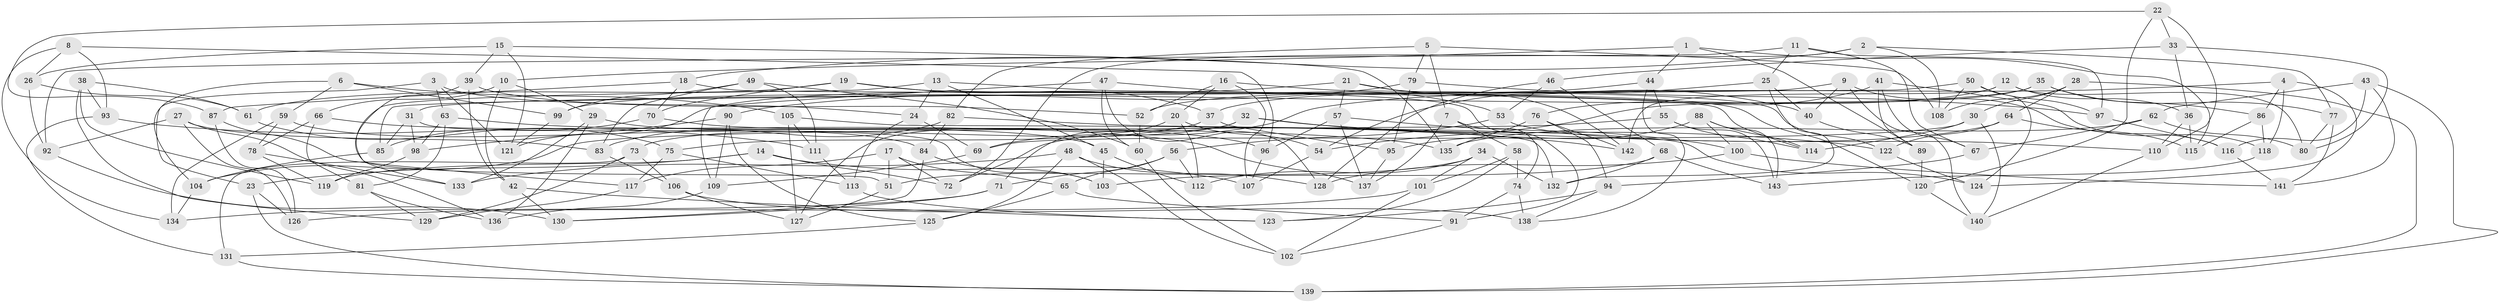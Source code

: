 // coarse degree distribution, {4: 0.55, 6: 0.39, 5: 0.04, 3: 0.02}
// Generated by graph-tools (version 1.1) at 2025/24/03/03/25 07:24:22]
// undirected, 143 vertices, 286 edges
graph export_dot {
graph [start="1"]
  node [color=gray90,style=filled];
  1;
  2;
  3;
  4;
  5;
  6;
  7;
  8;
  9;
  10;
  11;
  12;
  13;
  14;
  15;
  16;
  17;
  18;
  19;
  20;
  21;
  22;
  23;
  24;
  25;
  26;
  27;
  28;
  29;
  30;
  31;
  32;
  33;
  34;
  35;
  36;
  37;
  38;
  39;
  40;
  41;
  42;
  43;
  44;
  45;
  46;
  47;
  48;
  49;
  50;
  51;
  52;
  53;
  54;
  55;
  56;
  57;
  58;
  59;
  60;
  61;
  62;
  63;
  64;
  65;
  66;
  67;
  68;
  69;
  70;
  71;
  72;
  73;
  74;
  75;
  76;
  77;
  78;
  79;
  80;
  81;
  82;
  83;
  84;
  85;
  86;
  87;
  88;
  89;
  90;
  91;
  92;
  93;
  94;
  95;
  96;
  97;
  98;
  99;
  100;
  101;
  102;
  103;
  104;
  105;
  106;
  107;
  108;
  109;
  110;
  111;
  112;
  113;
  114;
  115;
  116;
  117;
  118;
  119;
  120;
  121;
  122;
  123;
  124;
  125;
  126;
  127;
  128;
  129;
  130;
  131;
  132;
  133;
  134;
  135;
  136;
  137;
  138;
  139;
  140;
  141;
  142;
  143;
  1 -- 44;
  1 -- 115;
  1 -- 10;
  1 -- 89;
  2 -- 72;
  2 -- 77;
  2 -- 108;
  2 -- 18;
  3 -- 24;
  3 -- 121;
  3 -- 63;
  3 -- 104;
  4 -- 118;
  4 -- 69;
  4 -- 124;
  4 -- 86;
  5 -- 82;
  5 -- 7;
  5 -- 79;
  5 -- 108;
  6 -- 99;
  6 -- 105;
  6 -- 59;
  6 -- 23;
  7 -- 74;
  7 -- 137;
  7 -- 58;
  8 -- 93;
  8 -- 134;
  8 -- 26;
  8 -- 96;
  9 -- 116;
  9 -- 40;
  9 -- 31;
  9 -- 140;
  10 -- 66;
  10 -- 42;
  10 -- 29;
  11 -- 92;
  11 -- 97;
  11 -- 25;
  11 -- 67;
  12 -- 36;
  12 -- 80;
  12 -- 37;
  12 -- 142;
  13 -- 24;
  13 -- 91;
  13 -- 133;
  13 -- 45;
  14 -- 23;
  14 -- 107;
  14 -- 72;
  14 -- 119;
  15 -- 135;
  15 -- 121;
  15 -- 39;
  15 -- 26;
  16 -- 107;
  16 -- 52;
  16 -- 122;
  16 -- 20;
  17 -- 65;
  17 -- 72;
  17 -- 117;
  17 -- 51;
  18 -- 87;
  18 -- 114;
  18 -- 70;
  19 -- 120;
  19 -- 37;
  19 -- 61;
  19 -- 70;
  20 -- 112;
  20 -- 71;
  20 -- 54;
  21 -- 40;
  21 -- 121;
  21 -- 142;
  21 -- 57;
  22 -- 87;
  22 -- 33;
  22 -- 110;
  22 -- 120;
  23 -- 126;
  23 -- 139;
  24 -- 69;
  24 -- 113;
  25 -- 132;
  25 -- 54;
  25 -- 40;
  26 -- 61;
  26 -- 92;
  27 -- 92;
  27 -- 126;
  27 -- 83;
  27 -- 136;
  28 -- 139;
  28 -- 108;
  28 -- 64;
  28 -- 30;
  29 -- 136;
  29 -- 45;
  29 -- 133;
  30 -- 114;
  30 -- 69;
  30 -- 140;
  31 -- 98;
  31 -- 103;
  31 -- 85;
  32 -- 73;
  32 -- 142;
  32 -- 122;
  32 -- 127;
  33 -- 36;
  33 -- 46;
  33 -- 80;
  34 -- 51;
  34 -- 112;
  34 -- 101;
  34 -- 132;
  35 -- 77;
  35 -- 54;
  35 -- 86;
  35 -- 99;
  36 -- 115;
  36 -- 110;
  37 -- 95;
  37 -- 75;
  38 -- 93;
  38 -- 129;
  38 -- 61;
  38 -- 119;
  39 -- 52;
  39 -- 42;
  39 -- 51;
  40 -- 89;
  41 -- 118;
  41 -- 76;
  41 -- 89;
  41 -- 67;
  42 -- 123;
  42 -- 130;
  43 -- 141;
  43 -- 139;
  43 -- 62;
  43 -- 116;
  44 -- 138;
  44 -- 52;
  44 -- 55;
  45 -- 103;
  45 -- 112;
  46 -- 53;
  46 -- 128;
  46 -- 68;
  47 -- 128;
  47 -- 53;
  47 -- 109;
  47 -- 60;
  48 -- 102;
  48 -- 128;
  48 -- 125;
  48 -- 133;
  49 -- 83;
  49 -- 60;
  49 -- 99;
  49 -- 111;
  50 -- 108;
  50 -- 85;
  50 -- 124;
  50 -- 97;
  51 -- 127;
  52 -- 60;
  53 -- 110;
  53 -- 56;
  54 -- 107;
  55 -- 143;
  55 -- 114;
  55 -- 104;
  56 -- 65;
  56 -- 71;
  56 -- 112;
  57 -- 100;
  57 -- 96;
  57 -- 137;
  58 -- 101;
  58 -- 74;
  58 -- 123;
  59 -- 78;
  59 -- 84;
  59 -- 134;
  60 -- 102;
  61 -- 75;
  62 -- 80;
  62 -- 67;
  62 -- 135;
  63 -- 81;
  63 -- 135;
  63 -- 98;
  64 -- 115;
  64 -- 72;
  64 -- 122;
  65 -- 91;
  65 -- 125;
  66 -- 81;
  66 -- 78;
  66 -- 137;
  67 -- 94;
  68 -- 132;
  68 -- 143;
  68 -- 103;
  69 -- 109;
  70 -- 85;
  70 -- 96;
  71 -- 130;
  71 -- 134;
  73 -- 129;
  73 -- 131;
  73 -- 106;
  74 -- 91;
  74 -- 138;
  75 -- 113;
  75 -- 117;
  76 -- 94;
  76 -- 142;
  76 -- 135;
  77 -- 141;
  77 -- 80;
  78 -- 133;
  78 -- 119;
  79 -- 90;
  79 -- 95;
  79 -- 97;
  81 -- 129;
  81 -- 136;
  82 -- 84;
  82 -- 124;
  82 -- 83;
  83 -- 106;
  84 -- 103;
  84 -- 130;
  85 -- 104;
  86 -- 118;
  86 -- 115;
  87 -- 126;
  87 -- 117;
  88 -- 100;
  88 -- 114;
  88 -- 143;
  88 -- 95;
  89 -- 120;
  90 -- 109;
  90 -- 98;
  90 -- 125;
  91 -- 102;
  92 -- 130;
  93 -- 131;
  93 -- 111;
  94 -- 123;
  94 -- 138;
  95 -- 137;
  96 -- 107;
  97 -- 116;
  98 -- 119;
  99 -- 121;
  100 -- 128;
  100 -- 141;
  101 -- 126;
  101 -- 102;
  104 -- 134;
  105 -- 132;
  105 -- 111;
  105 -- 127;
  106 -- 127;
  106 -- 138;
  109 -- 136;
  110 -- 140;
  111 -- 113;
  113 -- 123;
  116 -- 141;
  117 -- 129;
  118 -- 143;
  120 -- 140;
  122 -- 124;
  125 -- 131;
  131 -- 139;
}

